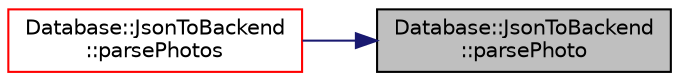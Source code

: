 digraph "Database::JsonToBackend::parsePhoto"
{
 // LATEX_PDF_SIZE
  edge [fontname="Helvetica",fontsize="10",labelfontname="Helvetica",labelfontsize="10"];
  node [fontname="Helvetica",fontsize="10",shape=record];
  rankdir="RL";
  Node1 [label="Database::JsonToBackend\l::parsePhoto",height=0.2,width=0.4,color="black", fillcolor="grey75", style="filled", fontcolor="black",tooltip=" "];
  Node1 -> Node2 [dir="back",color="midnightblue",fontsize="10",style="solid",fontname="Helvetica"];
  Node2 [label="Database::JsonToBackend\l::parsePhotos",height=0.2,width=0.4,color="red", fillcolor="white", style="filled",URL="$class_database_1_1_json_to_backend.html#aaa18798710c31c7704539a4b27b33540",tooltip=" "];
}
